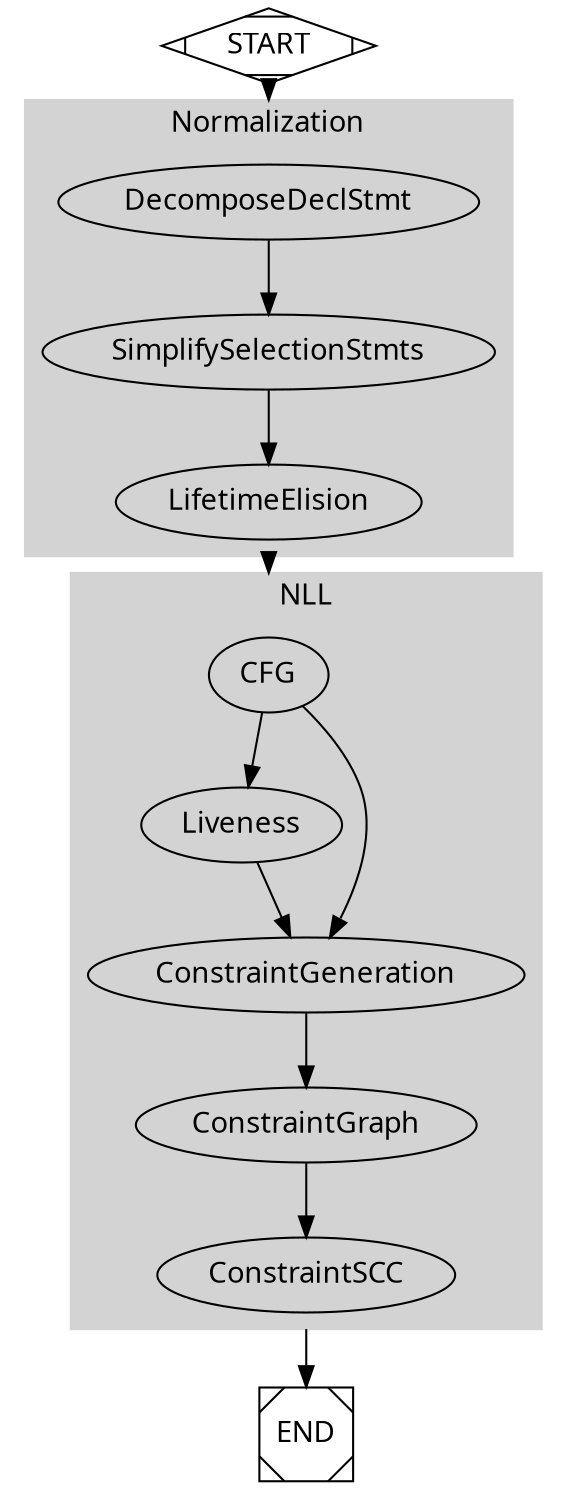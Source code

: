 digraph Coral {
  graph [compound=true fontname="Handlee"]
  node [ fontname="Handlee" ];

  subgraph cluster_normalization {
    label="Normalization";
    style=filled;
	color=lightgrey;
    // node [style=filled color=cyan];


    DecomposeDeclStmt -> SimplifySelectionStmts
    -> LifetimeElision
  }

  subgraph cluster_nll {
    label="NLL";
    style=filled
    color=lightgrey;
    node [style=filled];

    CFG -> Liveness -> ConstraintGeneration
    CFG -> ConstraintGeneration ->
      ConstraintGraph -> ConstraintSCC

  }
  
  
  START -> DecomposeDeclStmt [lhead=cluster_normalization]
  LifetimeElision -> CFG [ltail=cluster_normalization lhead=cluster_nll]
  ConstraintSCC -> END [ltail=cluster_nll]  

  START [shape=Mdiamond];
  END [shape=Msquare];
}
